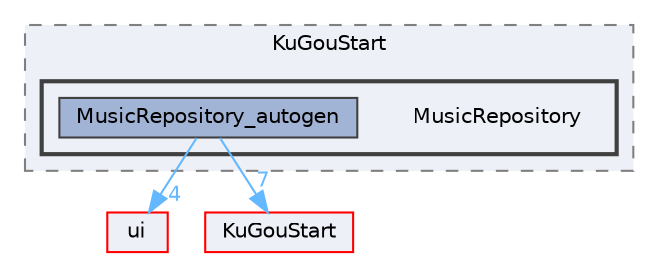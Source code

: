 digraph "MusicRepository"
{
 // LATEX_PDF_SIZE
  bgcolor="transparent";
  edge [fontname=Helvetica,fontsize=10,labelfontname=Helvetica,labelfontsize=10];
  node [fontname=Helvetica,fontsize=10,shape=box,height=0.2,width=0.4];
  compound=true
  subgraph clusterdir_e1e51073f38e9169ba245c73c030bd77 {
    graph [ bgcolor="#edf0f7", pencolor="grey50", label="KuGouStart", fontname=Helvetica,fontsize=10 style="filled,dashed", URL="dir_e1e51073f38e9169ba245c73c030bd77.html",tooltip=""]
  subgraph clusterdir_47fa4e0ee304276253f8a548efda30b2 {
    graph [ bgcolor="#edf0f7", pencolor="grey25", label="", fontname=Helvetica,fontsize=10 style="filled,bold", URL="dir_47fa4e0ee304276253f8a548efda30b2.html",tooltip=""]
    dir_47fa4e0ee304276253f8a548efda30b2 [shape=plaintext, label="MusicRepository"];
  dir_4bb637691895fdd0a8c297611b3de7ab [label="MusicRepository_autogen", fillcolor="#a2b4d6", color="grey25", style="filled", URL="dir_4bb637691895fdd0a8c297611b3de7ab.html",tooltip=""];
  }
  }
  dir_1788f8309b1a812dcb800a185471cf6c [label="ui", fillcolor="#edf0f7", color="red", style="filled", URL="dir_1788f8309b1a812dcb800a185471cf6c.html",tooltip=""];
  dir_e60601b218beddc6af0778ac41ea9cb2 [label="KuGouStart", fillcolor="#edf0f7", color="red", style="filled", URL="dir_e60601b218beddc6af0778ac41ea9cb2.html",tooltip=""];
  dir_4bb637691895fdd0a8c297611b3de7ab->dir_1788f8309b1a812dcb800a185471cf6c [headlabel="4", labeldistance=1.5 headhref="dir_000213_000351.html" href="dir_000213_000351.html" color="steelblue1" fontcolor="steelblue1"];
  dir_4bb637691895fdd0a8c297611b3de7ab->dir_e60601b218beddc6af0778ac41ea9cb2 [headlabel="7", labeldistance=1.5 headhref="dir_000213_000172.html" href="dir_000213_000172.html" color="steelblue1" fontcolor="steelblue1"];
}
